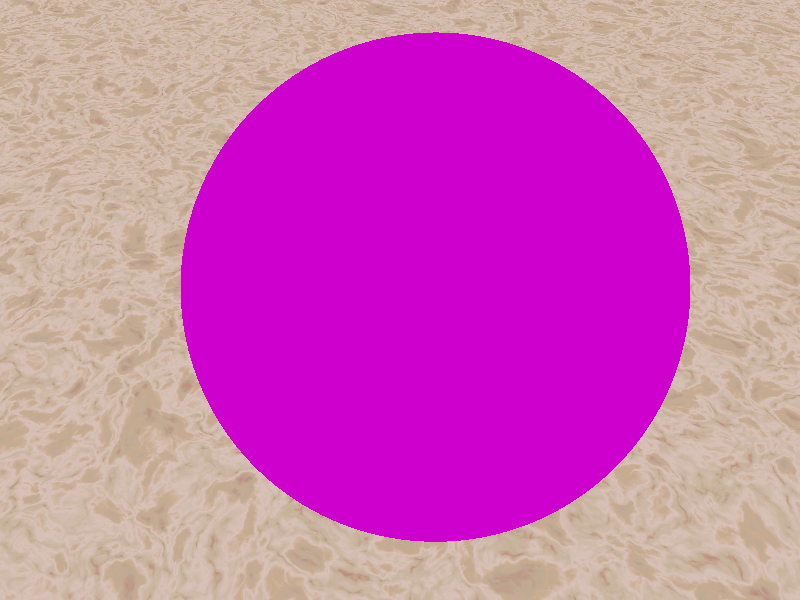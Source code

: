 // ------------------------------------------------------------
// Jednoduchá scéna s jednou implicitní plochou vymodelovanou
// pomocí dvou prvků kostry - jednoho bodového prvku kostry a
// jednoho úsečkového prvku kostry se zápornou silou.
//
// rendering lze spustit příkazem:
//     povray +W800 +H600 +B100 +FN +D +Iblobs2.pov +Oblobs2.png
// (pro náhled postačí zadat povray blobs2.pov)
// ------------------------------------------------------------

// globální nastavení parametrů scény
global_settings {
    assumed_gamma 2.2
    max_trace_level 5
}

// načtení všech potřebných externích souborů
#include "colors.inc"
#include "stones.inc"
#include "glass.inc"

// nastavení kamery (pozorovatele)
camera {
    location  <1.65, 5.5, -5.0>          // pozice kamery
    up        <0.0,  1.0,  0.0>          // vektor směřující vzhůru
    right     <4/3,  0.0,  0.0>          // vektor směřující doprava
    look_at   <0,    0.8, -1.0>          // bod, na který kamera směřuje
}

// tři světelné zdroje
light_source {
    <-30, 11,  20>                       // pozice světelného zdroje
    color White                          // barva světla
}

light_source {
    < 31, 12, -20>                       // pozice světelného zdroje
    color White                          // barva světla
}

light_source {
    < 32, 11, -20>                       // pozice světelného zdroje
    color LightGray                      // barva světla
}

// první objekt - implicitní plocha
blob {
    threshold 0.5
    sphere {                             // bodový (kulový) prvek kostry
        <0, 0, 0>,                       // souřadnice středu
        2.0,                             // poloměr
        2.0                              // síla
    }
    cylinder {                           // prvek kostry se zápornou silou
        <0, -2, 0>,
        <0,  2, 0>,
        0.5,
        -2.0
    }

    interior {                           // vlastnosti "vnitřku" implicitní plochy
        caustics 1.0
        ior 1.5
    }
    texture {                            // textura - povrch implicitní plochy
        T_Glass1                         // definováno v externím souboru
        pigment {
            color blue 0.80 red 0.80 filter 0.85  // barva povrchu
        }
        finish {                         // optické vlastnosti materiálu
            phong 1                      // velikost a síla odlesků
            phong_size 300
            reflection 0.15              // odrazivost
        }
    }
    rotate <15,105,0>
    scale 2.1
}

// druhý objekt - nekonečná rovina
plane {
    y,                                   // orientace roviny
    -2.5                                 // vzdálenost od počátku
    texture {                            // textura - vlastnosti povrchu
        T_Stone2                         // definováno v externím souboru
        pigment {                        // vlastní vzorek textury
            octaves 3                    // modifikace procedurálního vzorku
            rotate 90*z
        }
        finish {                         // optické vlastnosti materiálu
            reflection 0.10
        }
    }
}



// ------------------------------------------------------------
// finito
// ------------------------------------------------------------ 
